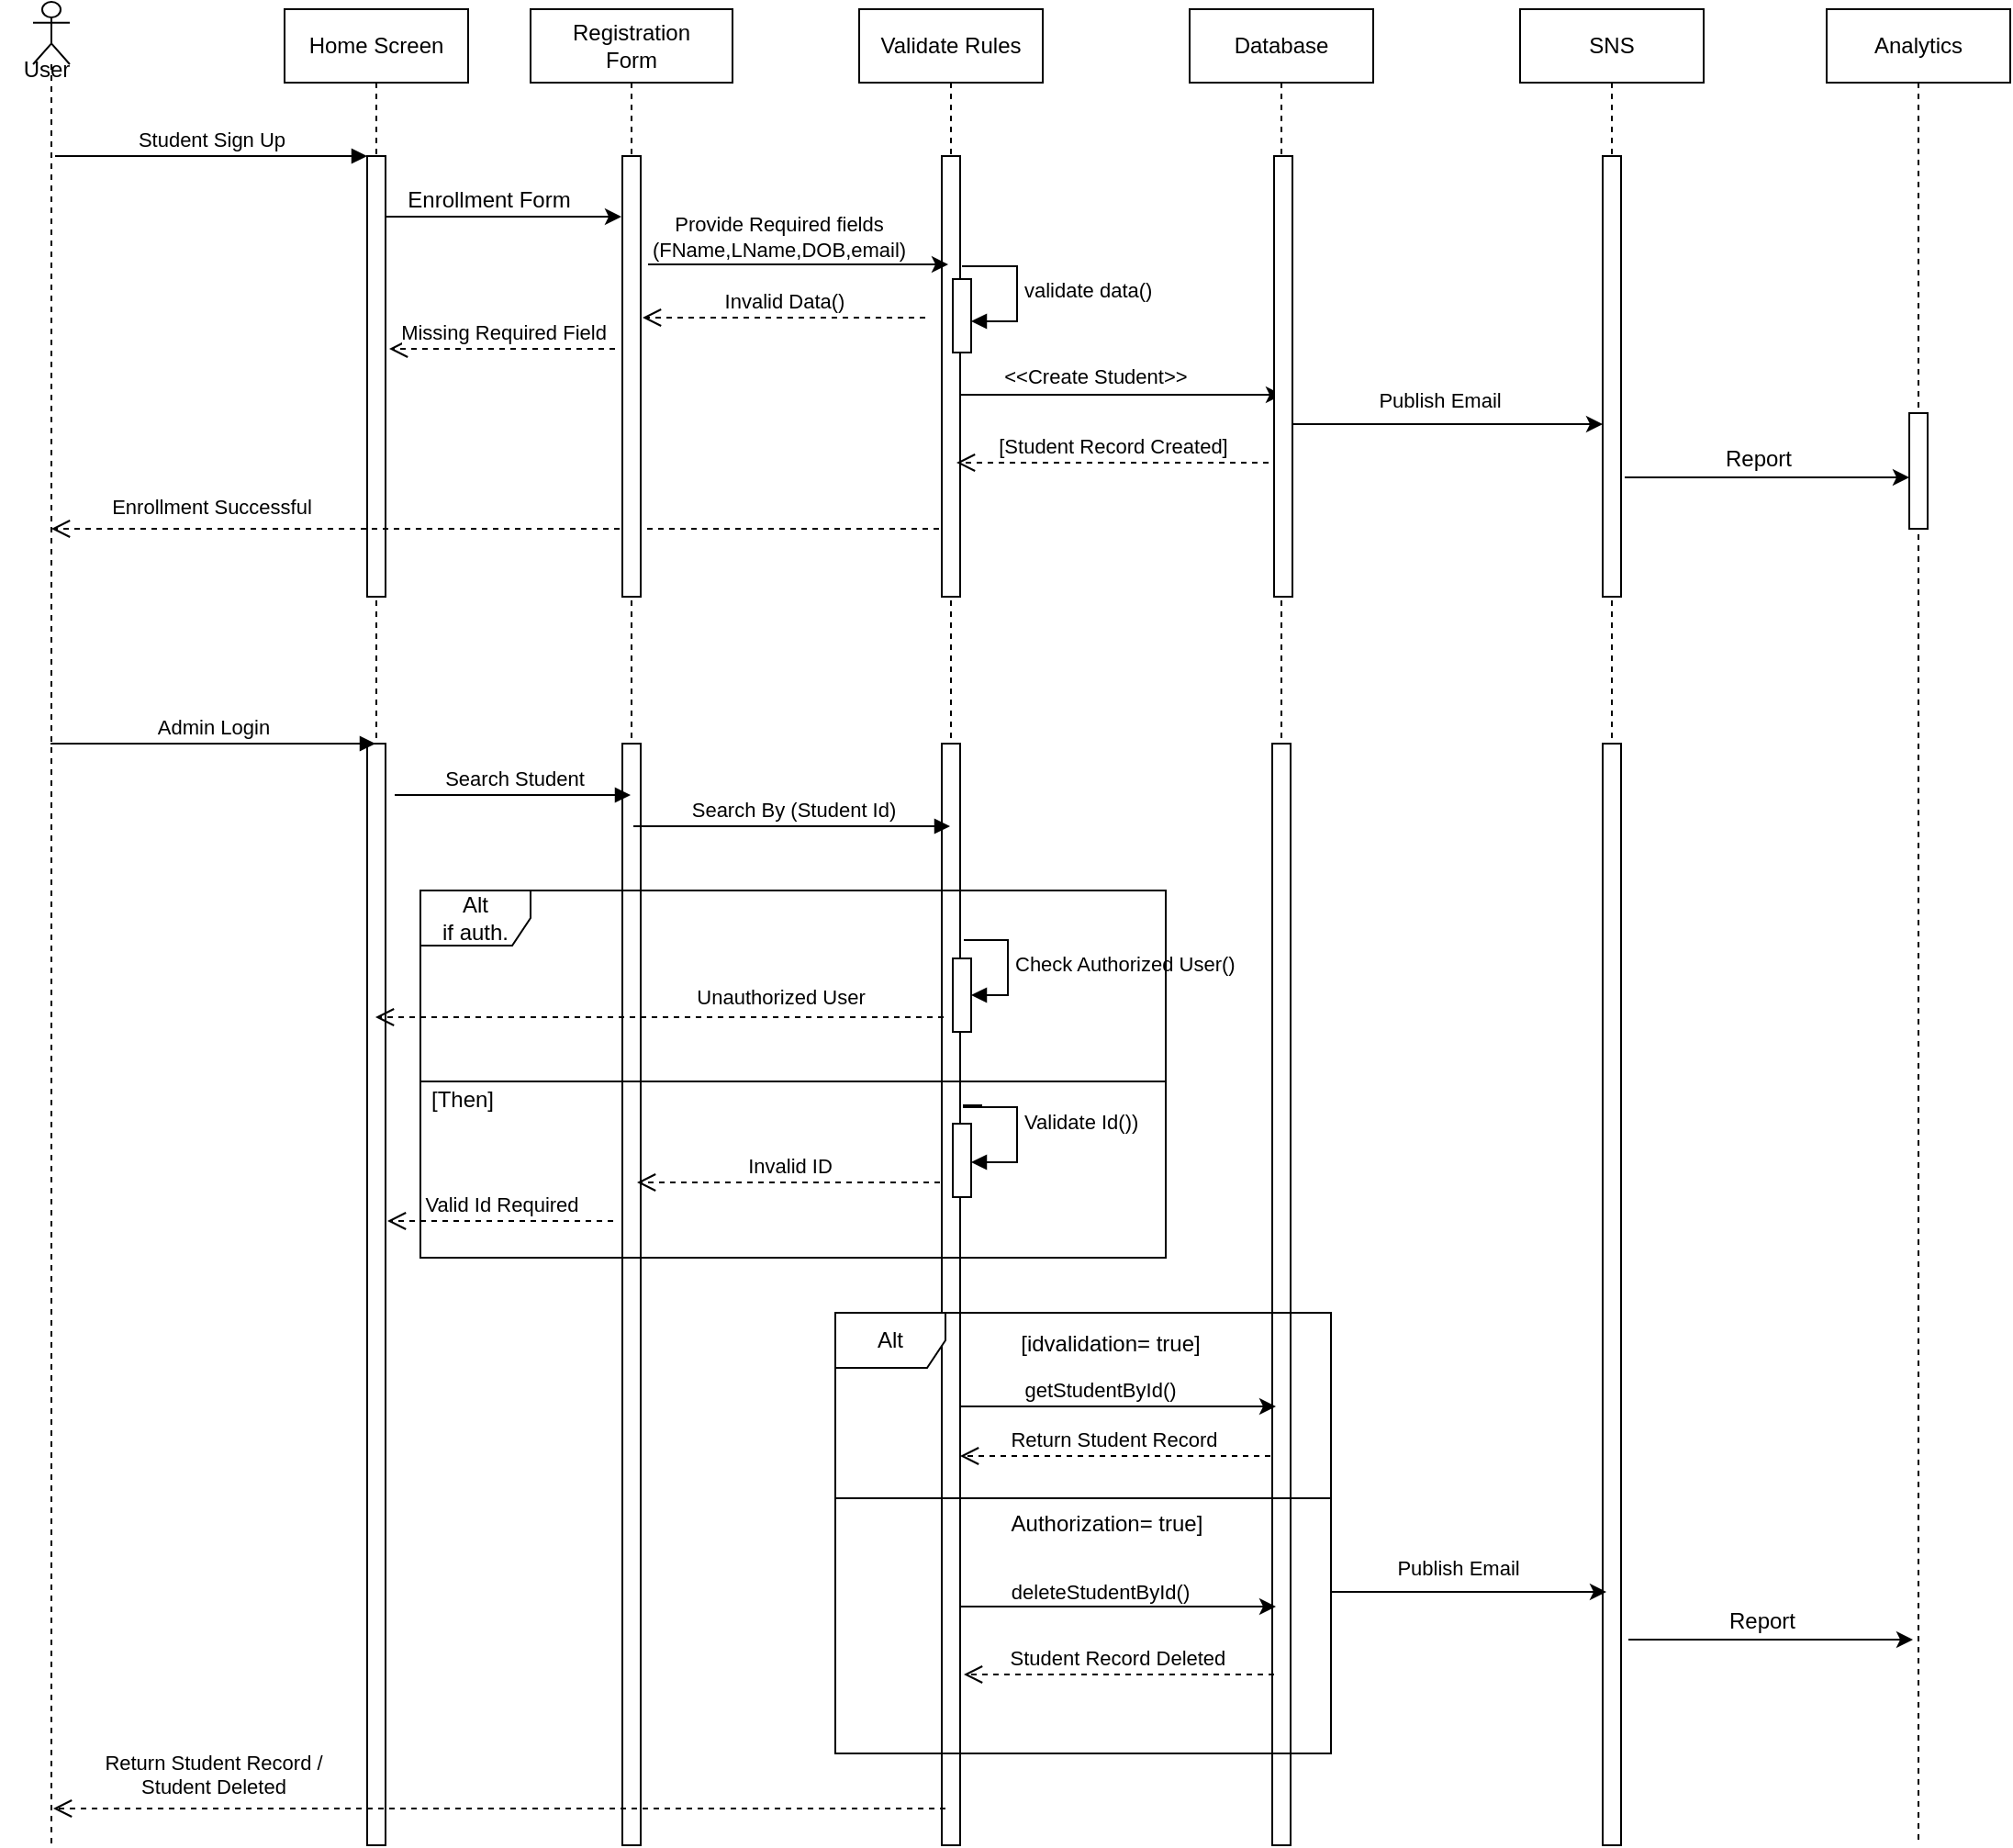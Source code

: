 <mxfile version="21.6.2" type="device" pages="2">
  <diagram name="Page-1" id="2YBvvXClWsGukQMizWep">
    <mxGraphModel dx="1466" dy="667" grid="1" gridSize="10" guides="1" tooltips="1" connect="1" arrows="1" fold="1" page="1" pageScale="1" pageWidth="850" pageHeight="1100" math="0" shadow="0">
      <root>
        <mxCell id="0" />
        <mxCell id="1" parent="0" />
        <mxCell id="aM9ryv3xv72pqoxQDRHE-5" value="Home Screen" style="shape=umlLifeline;perimeter=lifelinePerimeter;whiteSpace=wrap;html=1;container=0;dropTarget=0;collapsible=0;recursiveResize=0;outlineConnect=0;portConstraint=eastwest;newEdgeStyle={&quot;edgeStyle&quot;:&quot;elbowEdgeStyle&quot;,&quot;elbow&quot;:&quot;vertical&quot;,&quot;curved&quot;:0,&quot;rounded&quot;:0};" parent="1" vertex="1">
          <mxGeometry x="220" y="40" width="100" height="1000" as="geometry" />
        </mxCell>
        <mxCell id="aM9ryv3xv72pqoxQDRHE-6" value="" style="html=1;points=[];perimeter=orthogonalPerimeter;outlineConnect=0;targetShapes=umlLifeline;portConstraint=eastwest;newEdgeStyle={&quot;edgeStyle&quot;:&quot;elbowEdgeStyle&quot;,&quot;elbow&quot;:&quot;vertical&quot;,&quot;curved&quot;:0,&quot;rounded&quot;:0};" parent="aM9ryv3xv72pqoxQDRHE-5" vertex="1">
          <mxGeometry x="45" y="80" width="10" height="240" as="geometry" />
        </mxCell>
        <mxCell id="4ySNTo_G-UKsSzUkpXus-1" value="" style="html=1;points=[];perimeter=orthogonalPerimeter;outlineConnect=0;targetShapes=umlLifeline;portConstraint=eastwest;newEdgeStyle={&quot;edgeStyle&quot;:&quot;elbowEdgeStyle&quot;,&quot;elbow&quot;:&quot;vertical&quot;,&quot;curved&quot;:0,&quot;rounded&quot;:0};" vertex="1" parent="aM9ryv3xv72pqoxQDRHE-5">
          <mxGeometry x="45" y="400" width="10" height="600" as="geometry" />
        </mxCell>
        <mxCell id="aM9ryv3xv72pqoxQDRHE-7" value="Student Sign Up" style="html=1;verticalAlign=bottom;endArrow=block;edgeStyle=elbowEdgeStyle;elbow=horizontal;curved=0;rounded=0;" parent="1" target="aM9ryv3xv72pqoxQDRHE-6" edge="1">
          <mxGeometry relative="1" as="geometry">
            <mxPoint x="95" y="120" as="sourcePoint" />
            <Array as="points">
              <mxPoint x="180" y="120" />
            </Array>
          </mxGeometry>
        </mxCell>
        <mxCell id="aM9ryv3xv72pqoxQDRHE-8" value="Enrollment Successful" style="html=1;verticalAlign=bottom;endArrow=open;dashed=1;endSize=8;edgeStyle=elbowEdgeStyle;elbow=vertical;curved=0;rounded=0;" parent="1" source="FkFa2rvmOPyaXoFpwzKt-1" edge="1">
          <mxGeometry x="0.644" y="-3" relative="1" as="geometry">
            <mxPoint x="93" y="323" as="targetPoint" />
            <Array as="points">
              <mxPoint x="188" y="323" />
            </Array>
            <mxPoint x="762.5" y="323" as="sourcePoint" />
            <mxPoint as="offset" />
          </mxGeometry>
        </mxCell>
        <mxCell id="dHm17pUzT8S8qEQm9v3o-14" value="" style="edgeStyle=elbowEdgeStyle;rounded=0;orthogonalLoop=1;jettySize=auto;html=1;elbow=vertical;curved=0;" parent="1" edge="1">
          <mxGeometry relative="1" as="geometry">
            <mxPoint x="584.5" y="250" as="sourcePoint" />
            <mxPoint x="763.5" y="250" as="targetPoint" />
          </mxGeometry>
        </mxCell>
        <mxCell id="dHm17pUzT8S8qEQm9v3o-15" value="&amp;lt;&amp;lt;Create Student&amp;gt;&amp;gt;&amp;nbsp;" style="edgeLabel;html=1;align=center;verticalAlign=middle;resizable=0;points=[];" parent="dHm17pUzT8S8qEQm9v3o-14" vertex="1" connectable="0">
          <mxGeometry x="-0.168" y="5" relative="1" as="geometry">
            <mxPoint x="4" y="-5" as="offset" />
          </mxGeometry>
        </mxCell>
        <mxCell id="FkFa2rvmOPyaXoFpwzKt-1" value="Validate Rules" style="shape=umlLifeline;perimeter=lifelinePerimeter;whiteSpace=wrap;html=1;container=0;dropTarget=0;collapsible=0;recursiveResize=0;outlineConnect=0;portConstraint=eastwest;newEdgeStyle={&quot;edgeStyle&quot;:&quot;elbowEdgeStyle&quot;,&quot;elbow&quot;:&quot;vertical&quot;,&quot;curved&quot;:0,&quot;rounded&quot;:0};" parent="1" vertex="1">
          <mxGeometry x="533" y="40" width="100" height="1000" as="geometry" />
        </mxCell>
        <mxCell id="FkFa2rvmOPyaXoFpwzKt-2" value="" style="html=1;points=[];perimeter=orthogonalPerimeter;outlineConnect=0;targetShapes=umlLifeline;portConstraint=eastwest;newEdgeStyle={&quot;edgeStyle&quot;:&quot;elbowEdgeStyle&quot;,&quot;elbow&quot;:&quot;vertical&quot;,&quot;curved&quot;:0,&quot;rounded&quot;:0};" parent="FkFa2rvmOPyaXoFpwzKt-1" vertex="1">
          <mxGeometry x="45" y="80" width="10" height="240" as="geometry" />
        </mxCell>
        <mxCell id="4ySNTo_G-UKsSzUkpXus-6" value="" style="html=1;points=[];perimeter=orthogonalPerimeter;outlineConnect=0;targetShapes=umlLifeline;portConstraint=eastwest;newEdgeStyle={&quot;edgeStyle&quot;:&quot;elbowEdgeStyle&quot;,&quot;elbow&quot;:&quot;vertical&quot;,&quot;curved&quot;:0,&quot;rounded&quot;:0};" vertex="1" parent="FkFa2rvmOPyaXoFpwzKt-1">
          <mxGeometry x="45" y="400" width="10" height="600" as="geometry" />
        </mxCell>
        <mxCell id="FkFa2rvmOPyaXoFpwzKt-8" value="Database" style="shape=umlLifeline;perimeter=lifelinePerimeter;whiteSpace=wrap;html=1;container=0;dropTarget=0;collapsible=0;recursiveResize=0;outlineConnect=0;portConstraint=eastwest;newEdgeStyle={&quot;edgeStyle&quot;:&quot;elbowEdgeStyle&quot;,&quot;elbow&quot;:&quot;vertical&quot;,&quot;curved&quot;:0,&quot;rounded&quot;:0};" parent="1" vertex="1">
          <mxGeometry x="713" y="40" width="100" height="1000" as="geometry" />
        </mxCell>
        <mxCell id="FkFa2rvmOPyaXoFpwzKt-9" value="" style="html=1;points=[];perimeter=orthogonalPerimeter;outlineConnect=0;targetShapes=umlLifeline;portConstraint=eastwest;newEdgeStyle={&quot;edgeStyle&quot;:&quot;elbowEdgeStyle&quot;,&quot;elbow&quot;:&quot;vertical&quot;,&quot;curved&quot;:0,&quot;rounded&quot;:0};" parent="FkFa2rvmOPyaXoFpwzKt-8" vertex="1">
          <mxGeometry x="46" y="80" width="10" height="240" as="geometry" />
        </mxCell>
        <mxCell id="4ySNTo_G-UKsSzUkpXus-9" value="" style="html=1;points=[];perimeter=orthogonalPerimeter;outlineConnect=0;targetShapes=umlLifeline;portConstraint=eastwest;newEdgeStyle={&quot;edgeStyle&quot;:&quot;elbowEdgeStyle&quot;,&quot;elbow&quot;:&quot;vertical&quot;,&quot;curved&quot;:0,&quot;rounded&quot;:0};" vertex="1" parent="FkFa2rvmOPyaXoFpwzKt-8">
          <mxGeometry x="45" y="400" width="10" height="600" as="geometry" />
        </mxCell>
        <mxCell id="FkFa2rvmOPyaXoFpwzKt-21" value="" style="shape=umlLifeline;perimeter=lifelinePerimeter;whiteSpace=wrap;html=1;container=1;dropTarget=0;collapsible=0;recursiveResize=0;outlineConnect=0;portConstraint=eastwest;newEdgeStyle={&quot;curved&quot;:0,&quot;rounded&quot;:0};participant=umlActor;size=34;" parent="1" vertex="1">
          <mxGeometry x="83" y="36" width="20" height="1004" as="geometry" />
        </mxCell>
        <mxCell id="dHm17pUzT8S8qEQm9v3o-2" value="Registration&lt;div&gt;Form&lt;/div&gt;" style="shape=umlLifeline;perimeter=lifelinePerimeter;whiteSpace=wrap;html=1;container=0;dropTarget=0;collapsible=0;recursiveResize=0;outlineConnect=0;portConstraint=eastwest;newEdgeStyle={&quot;edgeStyle&quot;:&quot;elbowEdgeStyle&quot;,&quot;elbow&quot;:&quot;vertical&quot;,&quot;curved&quot;:0,&quot;rounded&quot;:0};" parent="1" vertex="1">
          <mxGeometry x="354" y="40" width="110" height="1000" as="geometry" />
        </mxCell>
        <mxCell id="dHm17pUzT8S8qEQm9v3o-3" value="" style="html=1;points=[];perimeter=orthogonalPerimeter;outlineConnect=0;targetShapes=umlLifeline;portConstraint=eastwest;newEdgeStyle={&quot;edgeStyle&quot;:&quot;elbowEdgeStyle&quot;,&quot;elbow&quot;:&quot;vertical&quot;,&quot;curved&quot;:0,&quot;rounded&quot;:0};" parent="dHm17pUzT8S8qEQm9v3o-2" vertex="1">
          <mxGeometry x="50" y="80" width="10" height="240" as="geometry" />
        </mxCell>
        <mxCell id="4ySNTo_G-UKsSzUkpXus-3" value="" style="html=1;points=[];perimeter=orthogonalPerimeter;outlineConnect=0;targetShapes=umlLifeline;portConstraint=eastwest;newEdgeStyle={&quot;edgeStyle&quot;:&quot;elbowEdgeStyle&quot;,&quot;elbow&quot;:&quot;vertical&quot;,&quot;curved&quot;:0,&quot;rounded&quot;:0};" vertex="1" parent="dHm17pUzT8S8qEQm9v3o-2">
          <mxGeometry x="50" y="400" width="10" height="600" as="geometry" />
        </mxCell>
        <mxCell id="dHm17pUzT8S8qEQm9v3o-8" value="" style="edgeStyle=elbowEdgeStyle;rounded=0;orthogonalLoop=1;jettySize=auto;html=1;elbow=vertical;curved=0;" parent="1" edge="1">
          <mxGeometry relative="1" as="geometry">
            <mxPoint x="275" y="153" as="sourcePoint" />
            <mxPoint x="403.5" y="153" as="targetPoint" />
          </mxGeometry>
        </mxCell>
        <mxCell id="dHm17pUzT8S8qEQm9v3o-9" value="Enrollment Form" style="text;html=1;align=center;verticalAlign=middle;resizable=0;points=[];autosize=1;strokeColor=none;fillColor=none;" parent="1" vertex="1">
          <mxGeometry x="276" y="129" width="110" height="30" as="geometry" />
        </mxCell>
        <mxCell id="dHm17pUzT8S8qEQm9v3o-12" value="" style="edgeStyle=elbowEdgeStyle;rounded=0;orthogonalLoop=1;jettySize=auto;html=1;elbow=vertical;curved=0;" parent="1" edge="1">
          <mxGeometry relative="1" as="geometry">
            <mxPoint x="418" y="179" as="sourcePoint" />
            <mxPoint x="581.5" y="179" as="targetPoint" />
          </mxGeometry>
        </mxCell>
        <mxCell id="dHm17pUzT8S8qEQm9v3o-13" value="Provide Required fields&lt;div&gt;(FName,LName,DOB,email)&lt;/div&gt;" style="edgeLabel;html=1;align=center;verticalAlign=middle;resizable=0;points=[];" parent="dHm17pUzT8S8qEQm9v3o-12" vertex="1" connectable="0">
          <mxGeometry x="-0.129" y="8" relative="1" as="geometry">
            <mxPoint y="-7" as="offset" />
          </mxGeometry>
        </mxCell>
        <mxCell id="dHm17pUzT8S8qEQm9v3o-18" value="[Student Record Created]" style="html=1;verticalAlign=bottom;endArrow=open;dashed=1;endSize=8;edgeStyle=elbowEdgeStyle;elbow=vertical;curved=0;rounded=0;" parent="1" edge="1">
          <mxGeometry relative="1" as="geometry">
            <mxPoint x="586" y="287" as="targetPoint" />
            <Array as="points">
              <mxPoint x="681" y="287" />
            </Array>
            <mxPoint x="756" y="287" as="sourcePoint" />
          </mxGeometry>
        </mxCell>
        <mxCell id="dHm17pUzT8S8qEQm9v3o-19" value="" style="html=1;points=[[0,0,0,0,5],[0,1,0,0,-5],[1,0,0,0,5],[1,1,0,0,-5]];perimeter=orthogonalPerimeter;outlineConnect=0;targetShapes=umlLifeline;portConstraint=eastwest;newEdgeStyle={&quot;curved&quot;:0,&quot;rounded&quot;:0};" parent="1" vertex="1">
          <mxGeometry x="584" y="187" width="10" height="40" as="geometry" />
        </mxCell>
        <mxCell id="dHm17pUzT8S8qEQm9v3o-20" value="validate data()" style="html=1;align=left;spacingLeft=2;endArrow=block;rounded=0;edgeStyle=orthogonalEdgeStyle;curved=0;rounded=0;" parent="1" target="dHm17pUzT8S8qEQm9v3o-19" edge="1">
          <mxGeometry relative="1" as="geometry">
            <mxPoint x="589" y="180" as="sourcePoint" />
            <Array as="points">
              <mxPoint x="619" y="210" />
            </Array>
          </mxGeometry>
        </mxCell>
        <mxCell id="dHm17pUzT8S8qEQm9v3o-22" value="Invalid Data()" style="html=1;verticalAlign=bottom;endArrow=open;dashed=1;endSize=8;edgeStyle=elbowEdgeStyle;elbow=vertical;curved=0;rounded=0;" parent="1" edge="1">
          <mxGeometry relative="1" as="geometry">
            <mxPoint x="415" y="208" as="targetPoint" />
            <Array as="points">
              <mxPoint x="510" y="208" />
            </Array>
            <mxPoint x="569" y="208" as="sourcePoint" />
          </mxGeometry>
        </mxCell>
        <mxCell id="dHm17pUzT8S8qEQm9v3o-23" value="Missing Required Field" style="html=1;verticalAlign=bottom;endArrow=open;dashed=1;endSize=8;edgeStyle=elbowEdgeStyle;elbow=vertical;curved=0;rounded=0;" parent="1" edge="1">
          <mxGeometry relative="1" as="geometry">
            <mxPoint x="277" y="225" as="targetPoint" />
            <Array as="points">
              <mxPoint x="372" y="225" />
            </Array>
            <mxPoint x="400" y="225" as="sourcePoint" />
          </mxGeometry>
        </mxCell>
        <mxCell id="dHm17pUzT8S8qEQm9v3o-26" value="SNS" style="shape=umlLifeline;perimeter=lifelinePerimeter;whiteSpace=wrap;html=1;container=0;dropTarget=0;collapsible=0;recursiveResize=0;outlineConnect=0;portConstraint=eastwest;newEdgeStyle={&quot;edgeStyle&quot;:&quot;elbowEdgeStyle&quot;,&quot;elbow&quot;:&quot;vertical&quot;,&quot;curved&quot;:0,&quot;rounded&quot;:0};" parent="1" vertex="1">
          <mxGeometry x="893" y="40" width="100" height="1000" as="geometry" />
        </mxCell>
        <mxCell id="dHm17pUzT8S8qEQm9v3o-32" value="" style="html=1;points=[];perimeter=orthogonalPerimeter;outlineConnect=0;targetShapes=umlLifeline;portConstraint=eastwest;newEdgeStyle={&quot;edgeStyle&quot;:&quot;elbowEdgeStyle&quot;,&quot;elbow&quot;:&quot;vertical&quot;,&quot;curved&quot;:0,&quot;rounded&quot;:0};" parent="dHm17pUzT8S8qEQm9v3o-26" vertex="1">
          <mxGeometry x="45" y="80" width="10" height="240" as="geometry" />
        </mxCell>
        <mxCell id="4ySNTo_G-UKsSzUkpXus-18" value="" style="html=1;points=[];perimeter=orthogonalPerimeter;outlineConnect=0;targetShapes=umlLifeline;portConstraint=eastwest;newEdgeStyle={&quot;edgeStyle&quot;:&quot;elbowEdgeStyle&quot;,&quot;elbow&quot;:&quot;vertical&quot;,&quot;curved&quot;:0,&quot;rounded&quot;:0};" vertex="1" parent="dHm17pUzT8S8qEQm9v3o-26">
          <mxGeometry x="45" y="400" width="10" height="600" as="geometry" />
        </mxCell>
        <mxCell id="dHm17pUzT8S8qEQm9v3o-33" value="" style="edgeStyle=elbowEdgeStyle;rounded=0;orthogonalLoop=1;jettySize=auto;html=1;elbow=vertical;curved=0;" parent="1" edge="1">
          <mxGeometry relative="1" as="geometry">
            <mxPoint x="769" y="266" as="sourcePoint" />
            <mxPoint x="938" y="266" as="targetPoint" />
          </mxGeometry>
        </mxCell>
        <mxCell id="dHm17pUzT8S8qEQm9v3o-34" value="Publish Email" style="edgeLabel;html=1;align=center;verticalAlign=middle;resizable=0;points=[];" parent="1" vertex="1" connectable="0">
          <mxGeometry x="850.5" y="246" as="geometry">
            <mxPoint x="-2" y="7" as="offset" />
          </mxGeometry>
        </mxCell>
        <mxCell id="4ySNTo_G-UKsSzUkpXus-2" value="Admin Login" style="html=1;verticalAlign=bottom;endArrow=block;edgeStyle=elbowEdgeStyle;elbow=vertical;curved=0;rounded=0;" edge="1" parent="1">
          <mxGeometry width="80" relative="1" as="geometry">
            <mxPoint x="92.5" y="440" as="sourcePoint" />
            <mxPoint x="269.5" y="440" as="targetPoint" />
          </mxGeometry>
        </mxCell>
        <mxCell id="4ySNTo_G-UKsSzUkpXus-4" value="Search Student" style="html=1;verticalAlign=bottom;endArrow=block;edgeStyle=elbowEdgeStyle;elbow=vertical;curved=0;rounded=0;" edge="1" parent="1">
          <mxGeometry width="80" relative="1" as="geometry">
            <mxPoint x="280" y="468" as="sourcePoint" />
            <mxPoint x="408.5" y="468" as="targetPoint" />
          </mxGeometry>
        </mxCell>
        <mxCell id="4ySNTo_G-UKsSzUkpXus-5" value="Search By (Student Id)" style="html=1;verticalAlign=bottom;endArrow=block;edgeStyle=elbowEdgeStyle;elbow=vertical;curved=0;rounded=0;" edge="1" parent="1">
          <mxGeometry width="80" relative="1" as="geometry">
            <mxPoint x="410" y="485" as="sourcePoint" />
            <mxPoint x="582.5" y="485" as="targetPoint" />
          </mxGeometry>
        </mxCell>
        <mxCell id="4ySNTo_G-UKsSzUkpXus-7" value="" style="html=1;points=[];perimeter=orthogonalPerimeter;outlineConnect=0;targetShapes=umlLifeline;portConstraint=eastwest;newEdgeStyle={&quot;edgeStyle&quot;:&quot;elbowEdgeStyle&quot;,&quot;elbow&quot;:&quot;vertical&quot;,&quot;curved&quot;:0,&quot;rounded&quot;:0};" vertex="1" parent="1">
          <mxGeometry x="584" y="557" width="10" height="40" as="geometry" />
        </mxCell>
        <mxCell id="4ySNTo_G-UKsSzUkpXus-8" value="Check Authorized User()" style="html=1;align=left;spacingLeft=2;endArrow=block;rounded=0;edgeStyle=orthogonalEdgeStyle;curved=0;rounded=0;" edge="1" target="4ySNTo_G-UKsSzUkpXus-7" parent="1">
          <mxGeometry relative="1" as="geometry">
            <mxPoint x="590" y="547" as="sourcePoint" />
            <Array as="points">
              <mxPoint x="614" y="577" />
            </Array>
          </mxGeometry>
        </mxCell>
        <mxCell id="4ySNTo_G-UKsSzUkpXus-10" value="Unauthorized User" style="html=1;verticalAlign=bottom;endArrow=open;dashed=1;endSize=8;edgeStyle=elbowEdgeStyle;elbow=vertical;curved=0;rounded=0;" edge="1" parent="1">
          <mxGeometry x="-0.425" y="-2" relative="1" as="geometry">
            <mxPoint x="269.5" y="589" as="targetPoint" />
            <Array as="points">
              <mxPoint x="520" y="589" />
            </Array>
            <mxPoint x="579" y="589" as="sourcePoint" />
            <mxPoint as="offset" />
          </mxGeometry>
        </mxCell>
        <mxCell id="4ySNTo_G-UKsSzUkpXus-13" value="Student Record Deleted&amp;nbsp;" style="html=1;verticalAlign=bottom;endArrow=open;dashed=1;endSize=8;edgeStyle=elbowEdgeStyle;elbow=vertical;curved=0;rounded=0;" edge="1" parent="1">
          <mxGeometry relative="1" as="geometry">
            <mxPoint x="590" y="947" as="targetPoint" />
            <Array as="points">
              <mxPoint x="684" y="947" />
            </Array>
            <mxPoint x="759" y="947" as="sourcePoint" />
          </mxGeometry>
        </mxCell>
        <mxCell id="4ySNTo_G-UKsSzUkpXus-14" value="" style="edgeStyle=elbowEdgeStyle;rounded=0;orthogonalLoop=1;jettySize=auto;html=1;elbow=vertical;curved=0;" edge="1" parent="1">
          <mxGeometry relative="1" as="geometry">
            <mxPoint x="588.5" y="801" as="sourcePoint" />
            <mxPoint x="760" y="801" as="targetPoint" />
          </mxGeometry>
        </mxCell>
        <mxCell id="4ySNTo_G-UKsSzUkpXus-15" value="getStudentById()" style="edgeLabel;html=1;align=center;verticalAlign=middle;resizable=0;points=[];" vertex="1" connectable="0" parent="4ySNTo_G-UKsSzUkpXus-14">
          <mxGeometry x="-0.168" y="5" relative="1" as="geometry">
            <mxPoint x="4" y="-4" as="offset" />
          </mxGeometry>
        </mxCell>
        <mxCell id="4ySNTo_G-UKsSzUkpXus-16" value="Return Student Record /&lt;br&gt;Student Deleted" style="html=1;verticalAlign=bottom;endArrow=open;dashed=1;endSize=8;edgeStyle=elbowEdgeStyle;elbow=vertical;curved=0;rounded=0;" edge="1" parent="1">
          <mxGeometry x="0.644" y="-3" relative="1" as="geometry">
            <mxPoint x="94" y="1020" as="targetPoint" />
            <Array as="points">
              <mxPoint x="189" y="1020" />
            </Array>
            <mxPoint x="580" y="1020" as="sourcePoint" />
            <mxPoint as="offset" />
          </mxGeometry>
        </mxCell>
        <mxCell id="4ySNTo_G-UKsSzUkpXus-17" value="User" style="text;html=1;align=center;verticalAlign=middle;resizable=0;points=[];autosize=1;strokeColor=none;fillColor=none;" vertex="1" parent="1">
          <mxGeometry x="65" y="58" width="50" height="30" as="geometry" />
        </mxCell>
        <mxCell id="4ySNTo_G-UKsSzUkpXus-19" value="" style="html=1;points=[];perimeter=orthogonalPerimeter;outlineConnect=0;targetShapes=umlLifeline;portConstraint=eastwest;newEdgeStyle={&quot;edgeStyle&quot;:&quot;elbowEdgeStyle&quot;,&quot;elbow&quot;:&quot;vertical&quot;,&quot;curved&quot;:0,&quot;rounded&quot;:0};" vertex="1" parent="1">
          <mxGeometry x="584" y="647" width="10" height="40" as="geometry" />
        </mxCell>
        <mxCell id="4ySNTo_G-UKsSzUkpXus-20" value="Invalid ID" style="html=1;verticalAlign=bottom;endArrow=open;dashed=1;endSize=8;edgeStyle=elbowEdgeStyle;elbow=vertical;curved=0;rounded=0;" edge="1" parent="1">
          <mxGeometry relative="1" as="geometry">
            <mxPoint x="412" y="679" as="targetPoint" />
            <Array as="points">
              <mxPoint x="518" y="679" />
            </Array>
            <mxPoint x="577" y="679" as="sourcePoint" />
          </mxGeometry>
        </mxCell>
        <mxCell id="4ySNTo_G-UKsSzUkpXus-21" value="Valid Id Required" style="html=1;verticalAlign=bottom;endArrow=open;dashed=1;endSize=8;edgeStyle=elbowEdgeStyle;elbow=vertical;curved=0;rounded=0;" edge="1" parent="1">
          <mxGeometry relative="1" as="geometry">
            <mxPoint x="276" y="700" as="targetPoint" />
            <Array as="points">
              <mxPoint x="371" y="700" />
            </Array>
            <mxPoint x="399" y="700" as="sourcePoint" />
          </mxGeometry>
        </mxCell>
        <mxCell id="4ySNTo_G-UKsSzUkpXus-22" value="Validate Id())" style="html=1;align=left;spacingLeft=2;endArrow=block;rounded=0;edgeStyle=orthogonalEdgeStyle;curved=0;rounded=0;" edge="1" parent="1">
          <mxGeometry relative="1" as="geometry">
            <mxPoint x="600" y="637" as="sourcePoint" />
            <Array as="points">
              <mxPoint x="590" y="637" />
              <mxPoint x="590" y="638" />
              <mxPoint x="619" y="638" />
              <mxPoint x="619" y="668" />
            </Array>
            <mxPoint x="594" y="668" as="targetPoint" />
          </mxGeometry>
        </mxCell>
        <mxCell id="4ySNTo_G-UKsSzUkpXus-23" value="Alt" style="shape=umlFrame;whiteSpace=wrap;html=1;pointerEvents=0;" vertex="1" parent="1">
          <mxGeometry x="520" y="750" width="270" height="240" as="geometry" />
        </mxCell>
        <mxCell id="4ySNTo_G-UKsSzUkpXus-24" value="" style="edgeStyle=elbowEdgeStyle;rounded=0;orthogonalLoop=1;jettySize=auto;html=1;elbow=vertical;curved=0;" edge="1" parent="1">
          <mxGeometry relative="1" as="geometry">
            <mxPoint x="588.5" y="910" as="sourcePoint" />
            <mxPoint x="760" y="910" as="targetPoint" />
          </mxGeometry>
        </mxCell>
        <mxCell id="4ySNTo_G-UKsSzUkpXus-25" value="deleteStudentById()" style="edgeLabel;html=1;align=center;verticalAlign=middle;resizable=0;points=[];" vertex="1" connectable="0" parent="4ySNTo_G-UKsSzUkpXus-24">
          <mxGeometry x="-0.168" y="5" relative="1" as="geometry">
            <mxPoint x="4" y="-3" as="offset" />
          </mxGeometry>
        </mxCell>
        <mxCell id="4ySNTo_G-UKsSzUkpXus-26" value="Return Student Record&amp;nbsp;" style="html=1;verticalAlign=bottom;endArrow=open;dashed=1;endSize=8;edgeStyle=elbowEdgeStyle;elbow=vertical;curved=0;rounded=0;" edge="1" parent="1">
          <mxGeometry relative="1" as="geometry">
            <mxPoint x="588" y="828" as="targetPoint" />
            <Array as="points">
              <mxPoint x="682" y="828" />
            </Array>
            <mxPoint x="757" y="828" as="sourcePoint" />
          </mxGeometry>
        </mxCell>
        <mxCell id="4ySNTo_G-UKsSzUkpXus-27" value="" style="line;strokeWidth=1;fillColor=none;align=left;verticalAlign=middle;spacingTop=-1;spacingLeft=3;spacingRight=3;rotatable=0;labelPosition=right;points=[];portConstraint=eastwest;strokeColor=inherit;" vertex="1" parent="1">
          <mxGeometry x="520" y="847" width="270" height="8" as="geometry" />
        </mxCell>
        <mxCell id="4ySNTo_G-UKsSzUkpXus-28" value="Alt&lt;br&gt;if auth." style="shape=umlFrame;whiteSpace=wrap;html=1;pointerEvents=0;" vertex="1" parent="1">
          <mxGeometry x="294" y="520" width="406" height="200" as="geometry" />
        </mxCell>
        <mxCell id="4ySNTo_G-UKsSzUkpXus-29" value="Analytics" style="shape=umlLifeline;perimeter=lifelinePerimeter;whiteSpace=wrap;html=1;container=1;dropTarget=0;collapsible=0;recursiveResize=0;outlineConnect=0;portConstraint=eastwest;newEdgeStyle={&quot;edgeStyle&quot;:&quot;elbowEdgeStyle&quot;,&quot;elbow&quot;:&quot;vertical&quot;,&quot;curved&quot;:0,&quot;rounded&quot;:0};" vertex="1" parent="1">
          <mxGeometry x="1060" y="40" width="100" height="1000" as="geometry" />
        </mxCell>
        <mxCell id="4ySNTo_G-UKsSzUkpXus-30" value="" style="html=1;points=[];perimeter=orthogonalPerimeter;outlineConnect=0;targetShapes=umlLifeline;portConstraint=eastwest;newEdgeStyle={&quot;edgeStyle&quot;:&quot;elbowEdgeStyle&quot;,&quot;elbow&quot;:&quot;vertical&quot;,&quot;curved&quot;:0,&quot;rounded&quot;:0};" vertex="1" parent="4ySNTo_G-UKsSzUkpXus-29">
          <mxGeometry x="45" y="220" width="10" height="63" as="geometry" />
        </mxCell>
        <mxCell id="4ySNTo_G-UKsSzUkpXus-31" value="" style="edgeStyle=elbowEdgeStyle;rounded=0;orthogonalLoop=1;jettySize=auto;html=1;elbow=vertical;curved=0;" edge="1" parent="1">
          <mxGeometry relative="1" as="geometry">
            <mxPoint x="950" y="295" as="sourcePoint" />
            <mxPoint x="1105" y="295" as="targetPoint" />
          </mxGeometry>
        </mxCell>
        <mxCell id="4ySNTo_G-UKsSzUkpXus-32" value="" style="line;strokeWidth=1;fillColor=none;align=left;verticalAlign=middle;spacingTop=-1;spacingLeft=3;spacingRight=3;rotatable=0;labelPosition=right;points=[];portConstraint=eastwest;strokeColor=inherit;" vertex="1" parent="1">
          <mxGeometry x="294" y="620" width="406" height="8" as="geometry" />
        </mxCell>
        <mxCell id="4ySNTo_G-UKsSzUkpXus-34" value="[Then]" style="text;html=1;strokeColor=none;fillColor=none;align=center;verticalAlign=middle;whiteSpace=wrap;rounded=0;" vertex="1" parent="1">
          <mxGeometry x="294" y="628" width="46" height="12" as="geometry" />
        </mxCell>
        <mxCell id="4ySNTo_G-UKsSzUkpXus-36" value="" style="edgeStyle=elbowEdgeStyle;rounded=0;orthogonalLoop=1;jettySize=auto;html=1;elbow=vertical;curved=0;" edge="1" parent="1">
          <mxGeometry relative="1" as="geometry">
            <mxPoint x="790" y="902" as="sourcePoint" />
            <mxPoint x="940" y="902" as="targetPoint" />
          </mxGeometry>
        </mxCell>
        <mxCell id="4ySNTo_G-UKsSzUkpXus-37" value="Publish Email" style="edgeLabel;html=1;align=center;verticalAlign=middle;resizable=0;points=[];" vertex="1" connectable="0" parent="1">
          <mxGeometry x="860.5" y="882" as="geometry">
            <mxPoint x="-2" y="7" as="offset" />
          </mxGeometry>
        </mxCell>
        <mxCell id="4ySNTo_G-UKsSzUkpXus-38" value="[idvalidation= true]" style="text;html=1;strokeColor=none;fillColor=none;align=center;verticalAlign=middle;whiteSpace=wrap;rounded=0;" vertex="1" parent="1">
          <mxGeometry x="610" y="757" width="120" height="20" as="geometry" />
        </mxCell>
        <mxCell id="4ySNTo_G-UKsSzUkpXus-39" value="Authorization= true]" style="text;html=1;strokeColor=none;fillColor=none;align=center;verticalAlign=middle;whiteSpace=wrap;rounded=0;" vertex="1" parent="1">
          <mxGeometry x="608" y="855" width="120" height="20" as="geometry" />
        </mxCell>
        <mxCell id="4ySNTo_G-UKsSzUkpXus-41" value="Report" style="text;html=1;strokeColor=none;fillColor=none;align=center;verticalAlign=middle;whiteSpace=wrap;rounded=0;" vertex="1" parent="1">
          <mxGeometry x="993" y="270" width="60" height="30" as="geometry" />
        </mxCell>
        <mxCell id="4ySNTo_G-UKsSzUkpXus-42" value="" style="edgeStyle=elbowEdgeStyle;rounded=0;orthogonalLoop=1;jettySize=auto;html=1;elbow=vertical;curved=0;" edge="1" parent="1">
          <mxGeometry relative="1" as="geometry">
            <mxPoint x="952" y="928" as="sourcePoint" />
            <mxPoint x="1107" y="928" as="targetPoint" />
          </mxGeometry>
        </mxCell>
        <mxCell id="4ySNTo_G-UKsSzUkpXus-43" value="Report" style="text;html=1;strokeColor=none;fillColor=none;align=center;verticalAlign=middle;whiteSpace=wrap;rounded=0;" vertex="1" parent="1">
          <mxGeometry x="995" y="903" width="60" height="30" as="geometry" />
        </mxCell>
      </root>
    </mxGraphModel>
  </diagram>
  <diagram id="r70ETPcxYt2MTizx0PrS" name="Page-2">
    <mxGraphModel dx="1072" dy="481" grid="1" gridSize="10" guides="1" tooltips="1" connect="1" arrows="1" fold="1" page="1" pageScale="1" pageWidth="850" pageHeight="1100" math="0" shadow="0">
      <root>
        <mxCell id="0" />
        <mxCell id="1" parent="0" />
      </root>
    </mxGraphModel>
  </diagram>
</mxfile>
